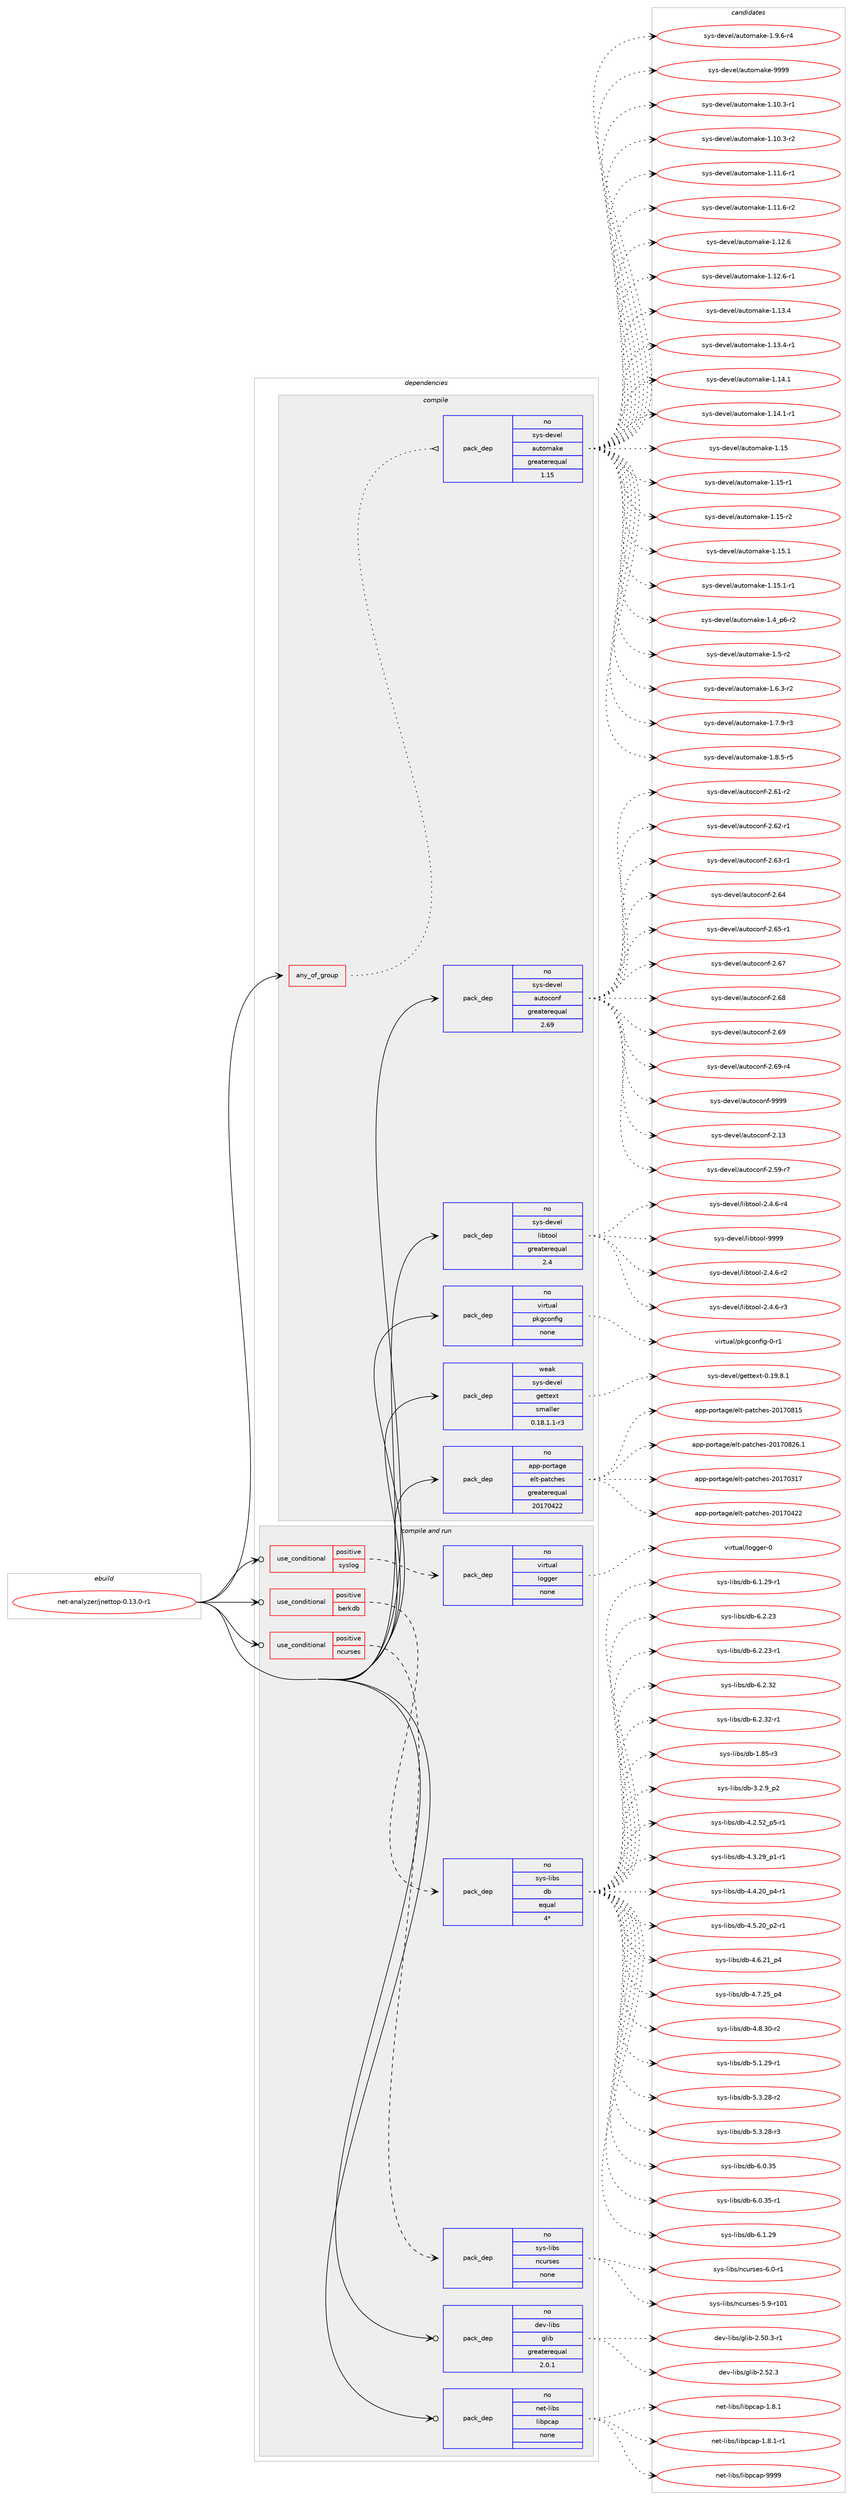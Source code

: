 digraph prolog {

# *************
# Graph options
# *************

newrank=true;
concentrate=true;
compound=true;
graph [rankdir=LR,fontname=Helvetica,fontsize=10,ranksep=1.5];#, ranksep=2.5, nodesep=0.2];
edge  [arrowhead=vee];
node  [fontname=Helvetica,fontsize=10];

# **********
# The ebuild
# **********

subgraph cluster_leftcol {
color=gray;
rank=same;
label=<<i>ebuild</i>>;
id [label="net-analyzer/jnettop-0.13.0-r1", color=red, width=4, href="../net-analyzer/jnettop-0.13.0-r1.svg"];
}

# ****************
# The dependencies
# ****************

subgraph cluster_midcol {
color=gray;
label=<<i>dependencies</i>>;
subgraph cluster_compile {
fillcolor="#eeeeee";
style=filled;
label=<<i>compile</i>>;
subgraph any6322 {
dependency399919 [label=<<TABLE BORDER="0" CELLBORDER="1" CELLSPACING="0" CELLPADDING="4"><TR><TD CELLPADDING="10">any_of_group</TD></TR></TABLE>>, shape=none, color=red];subgraph pack294714 {
dependency399920 [label=<<TABLE BORDER="0" CELLBORDER="1" CELLSPACING="0" CELLPADDING="4" WIDTH="220"><TR><TD ROWSPAN="6" CELLPADDING="30">pack_dep</TD></TR><TR><TD WIDTH="110">no</TD></TR><TR><TD>sys-devel</TD></TR><TR><TD>automake</TD></TR><TR><TD>greaterequal</TD></TR><TR><TD>1.15</TD></TR></TABLE>>, shape=none, color=blue];
}
dependency399919:e -> dependency399920:w [weight=20,style="dotted",arrowhead="oinv"];
}
id:e -> dependency399919:w [weight=20,style="solid",arrowhead="vee"];
subgraph pack294715 {
dependency399921 [label=<<TABLE BORDER="0" CELLBORDER="1" CELLSPACING="0" CELLPADDING="4" WIDTH="220"><TR><TD ROWSPAN="6" CELLPADDING="30">pack_dep</TD></TR><TR><TD WIDTH="110">no</TD></TR><TR><TD>app-portage</TD></TR><TR><TD>elt-patches</TD></TR><TR><TD>greaterequal</TD></TR><TR><TD>20170422</TD></TR></TABLE>>, shape=none, color=blue];
}
id:e -> dependency399921:w [weight=20,style="solid",arrowhead="vee"];
subgraph pack294716 {
dependency399922 [label=<<TABLE BORDER="0" CELLBORDER="1" CELLSPACING="0" CELLPADDING="4" WIDTH="220"><TR><TD ROWSPAN="6" CELLPADDING="30">pack_dep</TD></TR><TR><TD WIDTH="110">no</TD></TR><TR><TD>sys-devel</TD></TR><TR><TD>autoconf</TD></TR><TR><TD>greaterequal</TD></TR><TR><TD>2.69</TD></TR></TABLE>>, shape=none, color=blue];
}
id:e -> dependency399922:w [weight=20,style="solid",arrowhead="vee"];
subgraph pack294717 {
dependency399923 [label=<<TABLE BORDER="0" CELLBORDER="1" CELLSPACING="0" CELLPADDING="4" WIDTH="220"><TR><TD ROWSPAN="6" CELLPADDING="30">pack_dep</TD></TR><TR><TD WIDTH="110">no</TD></TR><TR><TD>sys-devel</TD></TR><TR><TD>libtool</TD></TR><TR><TD>greaterequal</TD></TR><TR><TD>2.4</TD></TR></TABLE>>, shape=none, color=blue];
}
id:e -> dependency399923:w [weight=20,style="solid",arrowhead="vee"];
subgraph pack294718 {
dependency399924 [label=<<TABLE BORDER="0" CELLBORDER="1" CELLSPACING="0" CELLPADDING="4" WIDTH="220"><TR><TD ROWSPAN="6" CELLPADDING="30">pack_dep</TD></TR><TR><TD WIDTH="110">no</TD></TR><TR><TD>virtual</TD></TR><TR><TD>pkgconfig</TD></TR><TR><TD>none</TD></TR><TR><TD></TD></TR></TABLE>>, shape=none, color=blue];
}
id:e -> dependency399924:w [weight=20,style="solid",arrowhead="vee"];
subgraph pack294719 {
dependency399925 [label=<<TABLE BORDER="0" CELLBORDER="1" CELLSPACING="0" CELLPADDING="4" WIDTH="220"><TR><TD ROWSPAN="6" CELLPADDING="30">pack_dep</TD></TR><TR><TD WIDTH="110">weak</TD></TR><TR><TD>sys-devel</TD></TR><TR><TD>gettext</TD></TR><TR><TD>smaller</TD></TR><TR><TD>0.18.1.1-r3</TD></TR></TABLE>>, shape=none, color=blue];
}
id:e -> dependency399925:w [weight=20,style="solid",arrowhead="vee"];
}
subgraph cluster_compileandrun {
fillcolor="#eeeeee";
style=filled;
label=<<i>compile and run</i>>;
subgraph cond98698 {
dependency399926 [label=<<TABLE BORDER="0" CELLBORDER="1" CELLSPACING="0" CELLPADDING="4"><TR><TD ROWSPAN="3" CELLPADDING="10">use_conditional</TD></TR><TR><TD>positive</TD></TR><TR><TD>berkdb</TD></TR></TABLE>>, shape=none, color=red];
subgraph pack294720 {
dependency399927 [label=<<TABLE BORDER="0" CELLBORDER="1" CELLSPACING="0" CELLPADDING="4" WIDTH="220"><TR><TD ROWSPAN="6" CELLPADDING="30">pack_dep</TD></TR><TR><TD WIDTH="110">no</TD></TR><TR><TD>sys-libs</TD></TR><TR><TD>db</TD></TR><TR><TD>equal</TD></TR><TR><TD>4*</TD></TR></TABLE>>, shape=none, color=blue];
}
dependency399926:e -> dependency399927:w [weight=20,style="dashed",arrowhead="vee"];
}
id:e -> dependency399926:w [weight=20,style="solid",arrowhead="odotvee"];
subgraph cond98699 {
dependency399928 [label=<<TABLE BORDER="0" CELLBORDER="1" CELLSPACING="0" CELLPADDING="4"><TR><TD ROWSPAN="3" CELLPADDING="10">use_conditional</TD></TR><TR><TD>positive</TD></TR><TR><TD>ncurses</TD></TR></TABLE>>, shape=none, color=red];
subgraph pack294721 {
dependency399929 [label=<<TABLE BORDER="0" CELLBORDER="1" CELLSPACING="0" CELLPADDING="4" WIDTH="220"><TR><TD ROWSPAN="6" CELLPADDING="30">pack_dep</TD></TR><TR><TD WIDTH="110">no</TD></TR><TR><TD>sys-libs</TD></TR><TR><TD>ncurses</TD></TR><TR><TD>none</TD></TR><TR><TD></TD></TR></TABLE>>, shape=none, color=blue];
}
dependency399928:e -> dependency399929:w [weight=20,style="dashed",arrowhead="vee"];
}
id:e -> dependency399928:w [weight=20,style="solid",arrowhead="odotvee"];
subgraph cond98700 {
dependency399930 [label=<<TABLE BORDER="0" CELLBORDER="1" CELLSPACING="0" CELLPADDING="4"><TR><TD ROWSPAN="3" CELLPADDING="10">use_conditional</TD></TR><TR><TD>positive</TD></TR><TR><TD>syslog</TD></TR></TABLE>>, shape=none, color=red];
subgraph pack294722 {
dependency399931 [label=<<TABLE BORDER="0" CELLBORDER="1" CELLSPACING="0" CELLPADDING="4" WIDTH="220"><TR><TD ROWSPAN="6" CELLPADDING="30">pack_dep</TD></TR><TR><TD WIDTH="110">no</TD></TR><TR><TD>virtual</TD></TR><TR><TD>logger</TD></TR><TR><TD>none</TD></TR><TR><TD></TD></TR></TABLE>>, shape=none, color=blue];
}
dependency399930:e -> dependency399931:w [weight=20,style="dashed",arrowhead="vee"];
}
id:e -> dependency399930:w [weight=20,style="solid",arrowhead="odotvee"];
subgraph pack294723 {
dependency399932 [label=<<TABLE BORDER="0" CELLBORDER="1" CELLSPACING="0" CELLPADDING="4" WIDTH="220"><TR><TD ROWSPAN="6" CELLPADDING="30">pack_dep</TD></TR><TR><TD WIDTH="110">no</TD></TR><TR><TD>dev-libs</TD></TR><TR><TD>glib</TD></TR><TR><TD>greaterequal</TD></TR><TR><TD>2.0.1</TD></TR></TABLE>>, shape=none, color=blue];
}
id:e -> dependency399932:w [weight=20,style="solid",arrowhead="odotvee"];
subgraph pack294724 {
dependency399933 [label=<<TABLE BORDER="0" CELLBORDER="1" CELLSPACING="0" CELLPADDING="4" WIDTH="220"><TR><TD ROWSPAN="6" CELLPADDING="30">pack_dep</TD></TR><TR><TD WIDTH="110">no</TD></TR><TR><TD>net-libs</TD></TR><TR><TD>libpcap</TD></TR><TR><TD>none</TD></TR><TR><TD></TD></TR></TABLE>>, shape=none, color=blue];
}
id:e -> dependency399933:w [weight=20,style="solid",arrowhead="odotvee"];
}
subgraph cluster_run {
fillcolor="#eeeeee";
style=filled;
label=<<i>run</i>>;
}
}

# **************
# The candidates
# **************

subgraph cluster_choices {
rank=same;
color=gray;
label=<<i>candidates</i>>;

subgraph choice294714 {
color=black;
nodesep=1;
choice11512111545100101118101108479711711611110997107101454946494846514511449 [label="sys-devel/automake-1.10.3-r1", color=red, width=4,href="../sys-devel/automake-1.10.3-r1.svg"];
choice11512111545100101118101108479711711611110997107101454946494846514511450 [label="sys-devel/automake-1.10.3-r2", color=red, width=4,href="../sys-devel/automake-1.10.3-r2.svg"];
choice11512111545100101118101108479711711611110997107101454946494946544511449 [label="sys-devel/automake-1.11.6-r1", color=red, width=4,href="../sys-devel/automake-1.11.6-r1.svg"];
choice11512111545100101118101108479711711611110997107101454946494946544511450 [label="sys-devel/automake-1.11.6-r2", color=red, width=4,href="../sys-devel/automake-1.11.6-r2.svg"];
choice1151211154510010111810110847971171161111099710710145494649504654 [label="sys-devel/automake-1.12.6", color=red, width=4,href="../sys-devel/automake-1.12.6.svg"];
choice11512111545100101118101108479711711611110997107101454946495046544511449 [label="sys-devel/automake-1.12.6-r1", color=red, width=4,href="../sys-devel/automake-1.12.6-r1.svg"];
choice1151211154510010111810110847971171161111099710710145494649514652 [label="sys-devel/automake-1.13.4", color=red, width=4,href="../sys-devel/automake-1.13.4.svg"];
choice11512111545100101118101108479711711611110997107101454946495146524511449 [label="sys-devel/automake-1.13.4-r1", color=red, width=4,href="../sys-devel/automake-1.13.4-r1.svg"];
choice1151211154510010111810110847971171161111099710710145494649524649 [label="sys-devel/automake-1.14.1", color=red, width=4,href="../sys-devel/automake-1.14.1.svg"];
choice11512111545100101118101108479711711611110997107101454946495246494511449 [label="sys-devel/automake-1.14.1-r1", color=red, width=4,href="../sys-devel/automake-1.14.1-r1.svg"];
choice115121115451001011181011084797117116111109971071014549464953 [label="sys-devel/automake-1.15", color=red, width=4,href="../sys-devel/automake-1.15.svg"];
choice1151211154510010111810110847971171161111099710710145494649534511449 [label="sys-devel/automake-1.15-r1", color=red, width=4,href="../sys-devel/automake-1.15-r1.svg"];
choice1151211154510010111810110847971171161111099710710145494649534511450 [label="sys-devel/automake-1.15-r2", color=red, width=4,href="../sys-devel/automake-1.15-r2.svg"];
choice1151211154510010111810110847971171161111099710710145494649534649 [label="sys-devel/automake-1.15.1", color=red, width=4,href="../sys-devel/automake-1.15.1.svg"];
choice11512111545100101118101108479711711611110997107101454946495346494511449 [label="sys-devel/automake-1.15.1-r1", color=red, width=4,href="../sys-devel/automake-1.15.1-r1.svg"];
choice115121115451001011181011084797117116111109971071014549465295112544511450 [label="sys-devel/automake-1.4_p6-r2", color=red, width=4,href="../sys-devel/automake-1.4_p6-r2.svg"];
choice11512111545100101118101108479711711611110997107101454946534511450 [label="sys-devel/automake-1.5-r2", color=red, width=4,href="../sys-devel/automake-1.5-r2.svg"];
choice115121115451001011181011084797117116111109971071014549465446514511450 [label="sys-devel/automake-1.6.3-r2", color=red, width=4,href="../sys-devel/automake-1.6.3-r2.svg"];
choice115121115451001011181011084797117116111109971071014549465546574511451 [label="sys-devel/automake-1.7.9-r3", color=red, width=4,href="../sys-devel/automake-1.7.9-r3.svg"];
choice115121115451001011181011084797117116111109971071014549465646534511453 [label="sys-devel/automake-1.8.5-r5", color=red, width=4,href="../sys-devel/automake-1.8.5-r5.svg"];
choice115121115451001011181011084797117116111109971071014549465746544511452 [label="sys-devel/automake-1.9.6-r4", color=red, width=4,href="../sys-devel/automake-1.9.6-r4.svg"];
choice115121115451001011181011084797117116111109971071014557575757 [label="sys-devel/automake-9999", color=red, width=4,href="../sys-devel/automake-9999.svg"];
dependency399920:e -> choice11512111545100101118101108479711711611110997107101454946494846514511449:w [style=dotted,weight="100"];
dependency399920:e -> choice11512111545100101118101108479711711611110997107101454946494846514511450:w [style=dotted,weight="100"];
dependency399920:e -> choice11512111545100101118101108479711711611110997107101454946494946544511449:w [style=dotted,weight="100"];
dependency399920:e -> choice11512111545100101118101108479711711611110997107101454946494946544511450:w [style=dotted,weight="100"];
dependency399920:e -> choice1151211154510010111810110847971171161111099710710145494649504654:w [style=dotted,weight="100"];
dependency399920:e -> choice11512111545100101118101108479711711611110997107101454946495046544511449:w [style=dotted,weight="100"];
dependency399920:e -> choice1151211154510010111810110847971171161111099710710145494649514652:w [style=dotted,weight="100"];
dependency399920:e -> choice11512111545100101118101108479711711611110997107101454946495146524511449:w [style=dotted,weight="100"];
dependency399920:e -> choice1151211154510010111810110847971171161111099710710145494649524649:w [style=dotted,weight="100"];
dependency399920:e -> choice11512111545100101118101108479711711611110997107101454946495246494511449:w [style=dotted,weight="100"];
dependency399920:e -> choice115121115451001011181011084797117116111109971071014549464953:w [style=dotted,weight="100"];
dependency399920:e -> choice1151211154510010111810110847971171161111099710710145494649534511449:w [style=dotted,weight="100"];
dependency399920:e -> choice1151211154510010111810110847971171161111099710710145494649534511450:w [style=dotted,weight="100"];
dependency399920:e -> choice1151211154510010111810110847971171161111099710710145494649534649:w [style=dotted,weight="100"];
dependency399920:e -> choice11512111545100101118101108479711711611110997107101454946495346494511449:w [style=dotted,weight="100"];
dependency399920:e -> choice115121115451001011181011084797117116111109971071014549465295112544511450:w [style=dotted,weight="100"];
dependency399920:e -> choice11512111545100101118101108479711711611110997107101454946534511450:w [style=dotted,weight="100"];
dependency399920:e -> choice115121115451001011181011084797117116111109971071014549465446514511450:w [style=dotted,weight="100"];
dependency399920:e -> choice115121115451001011181011084797117116111109971071014549465546574511451:w [style=dotted,weight="100"];
dependency399920:e -> choice115121115451001011181011084797117116111109971071014549465646534511453:w [style=dotted,weight="100"];
dependency399920:e -> choice115121115451001011181011084797117116111109971071014549465746544511452:w [style=dotted,weight="100"];
dependency399920:e -> choice115121115451001011181011084797117116111109971071014557575757:w [style=dotted,weight="100"];
}
subgraph choice294715 {
color=black;
nodesep=1;
choice97112112451121111141169710310147101108116451129711699104101115455048495548514955 [label="app-portage/elt-patches-20170317", color=red, width=4,href="../app-portage/elt-patches-20170317.svg"];
choice97112112451121111141169710310147101108116451129711699104101115455048495548525050 [label="app-portage/elt-patches-20170422", color=red, width=4,href="../app-portage/elt-patches-20170422.svg"];
choice97112112451121111141169710310147101108116451129711699104101115455048495548564953 [label="app-portage/elt-patches-20170815", color=red, width=4,href="../app-portage/elt-patches-20170815.svg"];
choice971121124511211111411697103101471011081164511297116991041011154550484955485650544649 [label="app-portage/elt-patches-20170826.1", color=red, width=4,href="../app-portage/elt-patches-20170826.1.svg"];
dependency399921:e -> choice97112112451121111141169710310147101108116451129711699104101115455048495548514955:w [style=dotted,weight="100"];
dependency399921:e -> choice97112112451121111141169710310147101108116451129711699104101115455048495548525050:w [style=dotted,weight="100"];
dependency399921:e -> choice97112112451121111141169710310147101108116451129711699104101115455048495548564953:w [style=dotted,weight="100"];
dependency399921:e -> choice971121124511211111411697103101471011081164511297116991041011154550484955485650544649:w [style=dotted,weight="100"];
}
subgraph choice294716 {
color=black;
nodesep=1;
choice115121115451001011181011084797117116111991111101024550464951 [label="sys-devel/autoconf-2.13", color=red, width=4,href="../sys-devel/autoconf-2.13.svg"];
choice1151211154510010111810110847971171161119911111010245504653574511455 [label="sys-devel/autoconf-2.59-r7", color=red, width=4,href="../sys-devel/autoconf-2.59-r7.svg"];
choice1151211154510010111810110847971171161119911111010245504654494511450 [label="sys-devel/autoconf-2.61-r2", color=red, width=4,href="../sys-devel/autoconf-2.61-r2.svg"];
choice1151211154510010111810110847971171161119911111010245504654504511449 [label="sys-devel/autoconf-2.62-r1", color=red, width=4,href="../sys-devel/autoconf-2.62-r1.svg"];
choice1151211154510010111810110847971171161119911111010245504654514511449 [label="sys-devel/autoconf-2.63-r1", color=red, width=4,href="../sys-devel/autoconf-2.63-r1.svg"];
choice115121115451001011181011084797117116111991111101024550465452 [label="sys-devel/autoconf-2.64", color=red, width=4,href="../sys-devel/autoconf-2.64.svg"];
choice1151211154510010111810110847971171161119911111010245504654534511449 [label="sys-devel/autoconf-2.65-r1", color=red, width=4,href="../sys-devel/autoconf-2.65-r1.svg"];
choice115121115451001011181011084797117116111991111101024550465455 [label="sys-devel/autoconf-2.67", color=red, width=4,href="../sys-devel/autoconf-2.67.svg"];
choice115121115451001011181011084797117116111991111101024550465456 [label="sys-devel/autoconf-2.68", color=red, width=4,href="../sys-devel/autoconf-2.68.svg"];
choice115121115451001011181011084797117116111991111101024550465457 [label="sys-devel/autoconf-2.69", color=red, width=4,href="../sys-devel/autoconf-2.69.svg"];
choice1151211154510010111810110847971171161119911111010245504654574511452 [label="sys-devel/autoconf-2.69-r4", color=red, width=4,href="../sys-devel/autoconf-2.69-r4.svg"];
choice115121115451001011181011084797117116111991111101024557575757 [label="sys-devel/autoconf-9999", color=red, width=4,href="../sys-devel/autoconf-9999.svg"];
dependency399922:e -> choice115121115451001011181011084797117116111991111101024550464951:w [style=dotted,weight="100"];
dependency399922:e -> choice1151211154510010111810110847971171161119911111010245504653574511455:w [style=dotted,weight="100"];
dependency399922:e -> choice1151211154510010111810110847971171161119911111010245504654494511450:w [style=dotted,weight="100"];
dependency399922:e -> choice1151211154510010111810110847971171161119911111010245504654504511449:w [style=dotted,weight="100"];
dependency399922:e -> choice1151211154510010111810110847971171161119911111010245504654514511449:w [style=dotted,weight="100"];
dependency399922:e -> choice115121115451001011181011084797117116111991111101024550465452:w [style=dotted,weight="100"];
dependency399922:e -> choice1151211154510010111810110847971171161119911111010245504654534511449:w [style=dotted,weight="100"];
dependency399922:e -> choice115121115451001011181011084797117116111991111101024550465455:w [style=dotted,weight="100"];
dependency399922:e -> choice115121115451001011181011084797117116111991111101024550465456:w [style=dotted,weight="100"];
dependency399922:e -> choice115121115451001011181011084797117116111991111101024550465457:w [style=dotted,weight="100"];
dependency399922:e -> choice1151211154510010111810110847971171161119911111010245504654574511452:w [style=dotted,weight="100"];
dependency399922:e -> choice115121115451001011181011084797117116111991111101024557575757:w [style=dotted,weight="100"];
}
subgraph choice294717 {
color=black;
nodesep=1;
choice1151211154510010111810110847108105981161111111084550465246544511450 [label="sys-devel/libtool-2.4.6-r2", color=red, width=4,href="../sys-devel/libtool-2.4.6-r2.svg"];
choice1151211154510010111810110847108105981161111111084550465246544511451 [label="sys-devel/libtool-2.4.6-r3", color=red, width=4,href="../sys-devel/libtool-2.4.6-r3.svg"];
choice1151211154510010111810110847108105981161111111084550465246544511452 [label="sys-devel/libtool-2.4.6-r4", color=red, width=4,href="../sys-devel/libtool-2.4.6-r4.svg"];
choice1151211154510010111810110847108105981161111111084557575757 [label="sys-devel/libtool-9999", color=red, width=4,href="../sys-devel/libtool-9999.svg"];
dependency399923:e -> choice1151211154510010111810110847108105981161111111084550465246544511450:w [style=dotted,weight="100"];
dependency399923:e -> choice1151211154510010111810110847108105981161111111084550465246544511451:w [style=dotted,weight="100"];
dependency399923:e -> choice1151211154510010111810110847108105981161111111084550465246544511452:w [style=dotted,weight="100"];
dependency399923:e -> choice1151211154510010111810110847108105981161111111084557575757:w [style=dotted,weight="100"];
}
subgraph choice294718 {
color=black;
nodesep=1;
choice11810511411611797108471121071039911111010210510345484511449 [label="virtual/pkgconfig-0-r1", color=red, width=4,href="../virtual/pkgconfig-0-r1.svg"];
dependency399924:e -> choice11810511411611797108471121071039911111010210510345484511449:w [style=dotted,weight="100"];
}
subgraph choice294719 {
color=black;
nodesep=1;
choice1151211154510010111810110847103101116116101120116454846495746564649 [label="sys-devel/gettext-0.19.8.1", color=red, width=4,href="../sys-devel/gettext-0.19.8.1.svg"];
dependency399925:e -> choice1151211154510010111810110847103101116116101120116454846495746564649:w [style=dotted,weight="100"];
}
subgraph choice294720 {
color=black;
nodesep=1;
choice1151211154510810598115471009845494656534511451 [label="sys-libs/db-1.85-r3", color=red, width=4,href="../sys-libs/db-1.85-r3.svg"];
choice115121115451081059811547100984551465046579511250 [label="sys-libs/db-3.2.9_p2", color=red, width=4,href="../sys-libs/db-3.2.9_p2.svg"];
choice115121115451081059811547100984552465046535095112534511449 [label="sys-libs/db-4.2.52_p5-r1", color=red, width=4,href="../sys-libs/db-4.2.52_p5-r1.svg"];
choice115121115451081059811547100984552465146505795112494511449 [label="sys-libs/db-4.3.29_p1-r1", color=red, width=4,href="../sys-libs/db-4.3.29_p1-r1.svg"];
choice115121115451081059811547100984552465246504895112524511449 [label="sys-libs/db-4.4.20_p4-r1", color=red, width=4,href="../sys-libs/db-4.4.20_p4-r1.svg"];
choice115121115451081059811547100984552465346504895112504511449 [label="sys-libs/db-4.5.20_p2-r1", color=red, width=4,href="../sys-libs/db-4.5.20_p2-r1.svg"];
choice11512111545108105981154710098455246544650499511252 [label="sys-libs/db-4.6.21_p4", color=red, width=4,href="../sys-libs/db-4.6.21_p4.svg"];
choice11512111545108105981154710098455246554650539511252 [label="sys-libs/db-4.7.25_p4", color=red, width=4,href="../sys-libs/db-4.7.25_p4.svg"];
choice11512111545108105981154710098455246564651484511450 [label="sys-libs/db-4.8.30-r2", color=red, width=4,href="../sys-libs/db-4.8.30-r2.svg"];
choice11512111545108105981154710098455346494650574511449 [label="sys-libs/db-5.1.29-r1", color=red, width=4,href="../sys-libs/db-5.1.29-r1.svg"];
choice11512111545108105981154710098455346514650564511450 [label="sys-libs/db-5.3.28-r2", color=red, width=4,href="../sys-libs/db-5.3.28-r2.svg"];
choice11512111545108105981154710098455346514650564511451 [label="sys-libs/db-5.3.28-r3", color=red, width=4,href="../sys-libs/db-5.3.28-r3.svg"];
choice1151211154510810598115471009845544648465153 [label="sys-libs/db-6.0.35", color=red, width=4,href="../sys-libs/db-6.0.35.svg"];
choice11512111545108105981154710098455446484651534511449 [label="sys-libs/db-6.0.35-r1", color=red, width=4,href="../sys-libs/db-6.0.35-r1.svg"];
choice1151211154510810598115471009845544649465057 [label="sys-libs/db-6.1.29", color=red, width=4,href="../sys-libs/db-6.1.29.svg"];
choice11512111545108105981154710098455446494650574511449 [label="sys-libs/db-6.1.29-r1", color=red, width=4,href="../sys-libs/db-6.1.29-r1.svg"];
choice1151211154510810598115471009845544650465051 [label="sys-libs/db-6.2.23", color=red, width=4,href="../sys-libs/db-6.2.23.svg"];
choice11512111545108105981154710098455446504650514511449 [label="sys-libs/db-6.2.23-r1", color=red, width=4,href="../sys-libs/db-6.2.23-r1.svg"];
choice1151211154510810598115471009845544650465150 [label="sys-libs/db-6.2.32", color=red, width=4,href="../sys-libs/db-6.2.32.svg"];
choice11512111545108105981154710098455446504651504511449 [label="sys-libs/db-6.2.32-r1", color=red, width=4,href="../sys-libs/db-6.2.32-r1.svg"];
dependency399927:e -> choice1151211154510810598115471009845494656534511451:w [style=dotted,weight="100"];
dependency399927:e -> choice115121115451081059811547100984551465046579511250:w [style=dotted,weight="100"];
dependency399927:e -> choice115121115451081059811547100984552465046535095112534511449:w [style=dotted,weight="100"];
dependency399927:e -> choice115121115451081059811547100984552465146505795112494511449:w [style=dotted,weight="100"];
dependency399927:e -> choice115121115451081059811547100984552465246504895112524511449:w [style=dotted,weight="100"];
dependency399927:e -> choice115121115451081059811547100984552465346504895112504511449:w [style=dotted,weight="100"];
dependency399927:e -> choice11512111545108105981154710098455246544650499511252:w [style=dotted,weight="100"];
dependency399927:e -> choice11512111545108105981154710098455246554650539511252:w [style=dotted,weight="100"];
dependency399927:e -> choice11512111545108105981154710098455246564651484511450:w [style=dotted,weight="100"];
dependency399927:e -> choice11512111545108105981154710098455346494650574511449:w [style=dotted,weight="100"];
dependency399927:e -> choice11512111545108105981154710098455346514650564511450:w [style=dotted,weight="100"];
dependency399927:e -> choice11512111545108105981154710098455346514650564511451:w [style=dotted,weight="100"];
dependency399927:e -> choice1151211154510810598115471009845544648465153:w [style=dotted,weight="100"];
dependency399927:e -> choice11512111545108105981154710098455446484651534511449:w [style=dotted,weight="100"];
dependency399927:e -> choice1151211154510810598115471009845544649465057:w [style=dotted,weight="100"];
dependency399927:e -> choice11512111545108105981154710098455446494650574511449:w [style=dotted,weight="100"];
dependency399927:e -> choice1151211154510810598115471009845544650465051:w [style=dotted,weight="100"];
dependency399927:e -> choice11512111545108105981154710098455446504650514511449:w [style=dotted,weight="100"];
dependency399927:e -> choice1151211154510810598115471009845544650465150:w [style=dotted,weight="100"];
dependency399927:e -> choice11512111545108105981154710098455446504651504511449:w [style=dotted,weight="100"];
}
subgraph choice294721 {
color=black;
nodesep=1;
choice115121115451081059811547110991171141151011154553465745114494849 [label="sys-libs/ncurses-5.9-r101", color=red, width=4,href="../sys-libs/ncurses-5.9-r101.svg"];
choice11512111545108105981154711099117114115101115455446484511449 [label="sys-libs/ncurses-6.0-r1", color=red, width=4,href="../sys-libs/ncurses-6.0-r1.svg"];
dependency399929:e -> choice115121115451081059811547110991171141151011154553465745114494849:w [style=dotted,weight="100"];
dependency399929:e -> choice11512111545108105981154711099117114115101115455446484511449:w [style=dotted,weight="100"];
}
subgraph choice294722 {
color=black;
nodesep=1;
choice11810511411611797108471081111031031011144548 [label="virtual/logger-0", color=red, width=4,href="../virtual/logger-0.svg"];
dependency399931:e -> choice11810511411611797108471081111031031011144548:w [style=dotted,weight="100"];
}
subgraph choice294723 {
color=black;
nodesep=1;
choice10010111845108105981154710310810598455046534846514511449 [label="dev-libs/glib-2.50.3-r1", color=red, width=4,href="../dev-libs/glib-2.50.3-r1.svg"];
choice1001011184510810598115471031081059845504653504651 [label="dev-libs/glib-2.52.3", color=red, width=4,href="../dev-libs/glib-2.52.3.svg"];
dependency399932:e -> choice10010111845108105981154710310810598455046534846514511449:w [style=dotted,weight="100"];
dependency399932:e -> choice1001011184510810598115471031081059845504653504651:w [style=dotted,weight="100"];
}
subgraph choice294724 {
color=black;
nodesep=1;
choice110101116451081059811547108105981129997112454946564649 [label="net-libs/libpcap-1.8.1", color=red, width=4,href="../net-libs/libpcap-1.8.1.svg"];
choice1101011164510810598115471081059811299971124549465646494511449 [label="net-libs/libpcap-1.8.1-r1", color=red, width=4,href="../net-libs/libpcap-1.8.1-r1.svg"];
choice1101011164510810598115471081059811299971124557575757 [label="net-libs/libpcap-9999", color=red, width=4,href="../net-libs/libpcap-9999.svg"];
dependency399933:e -> choice110101116451081059811547108105981129997112454946564649:w [style=dotted,weight="100"];
dependency399933:e -> choice1101011164510810598115471081059811299971124549465646494511449:w [style=dotted,weight="100"];
dependency399933:e -> choice1101011164510810598115471081059811299971124557575757:w [style=dotted,weight="100"];
}
}

}
